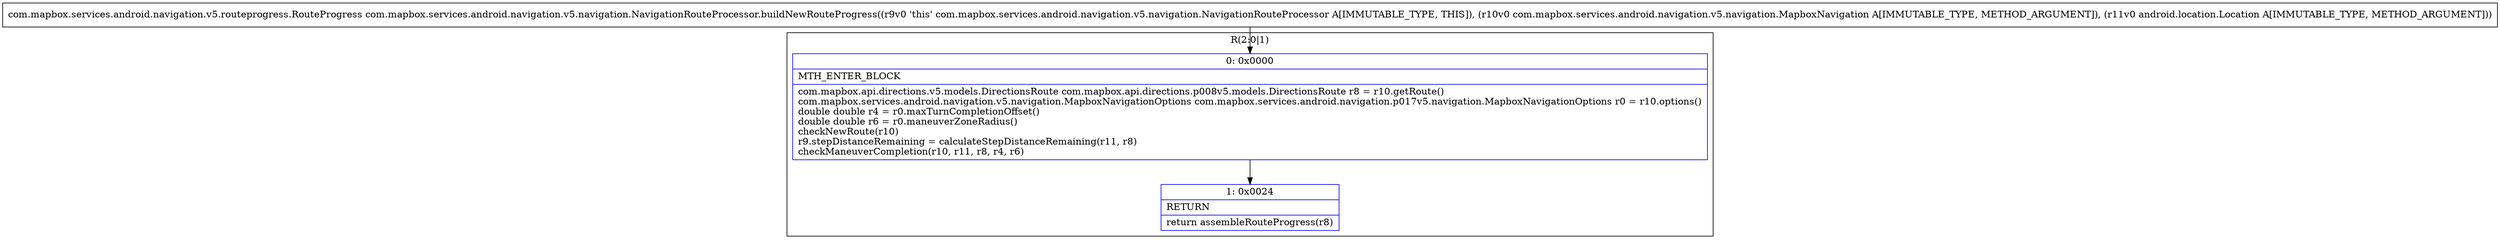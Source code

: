 digraph "CFG forcom.mapbox.services.android.navigation.v5.navigation.NavigationRouteProcessor.buildNewRouteProgress(Lcom\/mapbox\/services\/android\/navigation\/v5\/navigation\/MapboxNavigation;Landroid\/location\/Location;)Lcom\/mapbox\/services\/android\/navigation\/v5\/routeprogress\/RouteProgress;" {
subgraph cluster_Region_518257357 {
label = "R(2:0|1)";
node [shape=record,color=blue];
Node_0 [shape=record,label="{0\:\ 0x0000|MTH_ENTER_BLOCK\l|com.mapbox.api.directions.v5.models.DirectionsRoute com.mapbox.api.directions.p008v5.models.DirectionsRoute r8 = r10.getRoute()\lcom.mapbox.services.android.navigation.v5.navigation.MapboxNavigationOptions com.mapbox.services.android.navigation.p017v5.navigation.MapboxNavigationOptions r0 = r10.options()\ldouble double r4 = r0.maxTurnCompletionOffset()\ldouble double r6 = r0.maneuverZoneRadius()\lcheckNewRoute(r10)\lr9.stepDistanceRemaining = calculateStepDistanceRemaining(r11, r8)\lcheckManeuverCompletion(r10, r11, r8, r4, r6)\l}"];
Node_1 [shape=record,label="{1\:\ 0x0024|RETURN\l|return assembleRouteProgress(r8)\l}"];
}
MethodNode[shape=record,label="{com.mapbox.services.android.navigation.v5.routeprogress.RouteProgress com.mapbox.services.android.navigation.v5.navigation.NavigationRouteProcessor.buildNewRouteProgress((r9v0 'this' com.mapbox.services.android.navigation.v5.navigation.NavigationRouteProcessor A[IMMUTABLE_TYPE, THIS]), (r10v0 com.mapbox.services.android.navigation.v5.navigation.MapboxNavigation A[IMMUTABLE_TYPE, METHOD_ARGUMENT]), (r11v0 android.location.Location A[IMMUTABLE_TYPE, METHOD_ARGUMENT])) }"];
MethodNode -> Node_0;
Node_0 -> Node_1;
}

